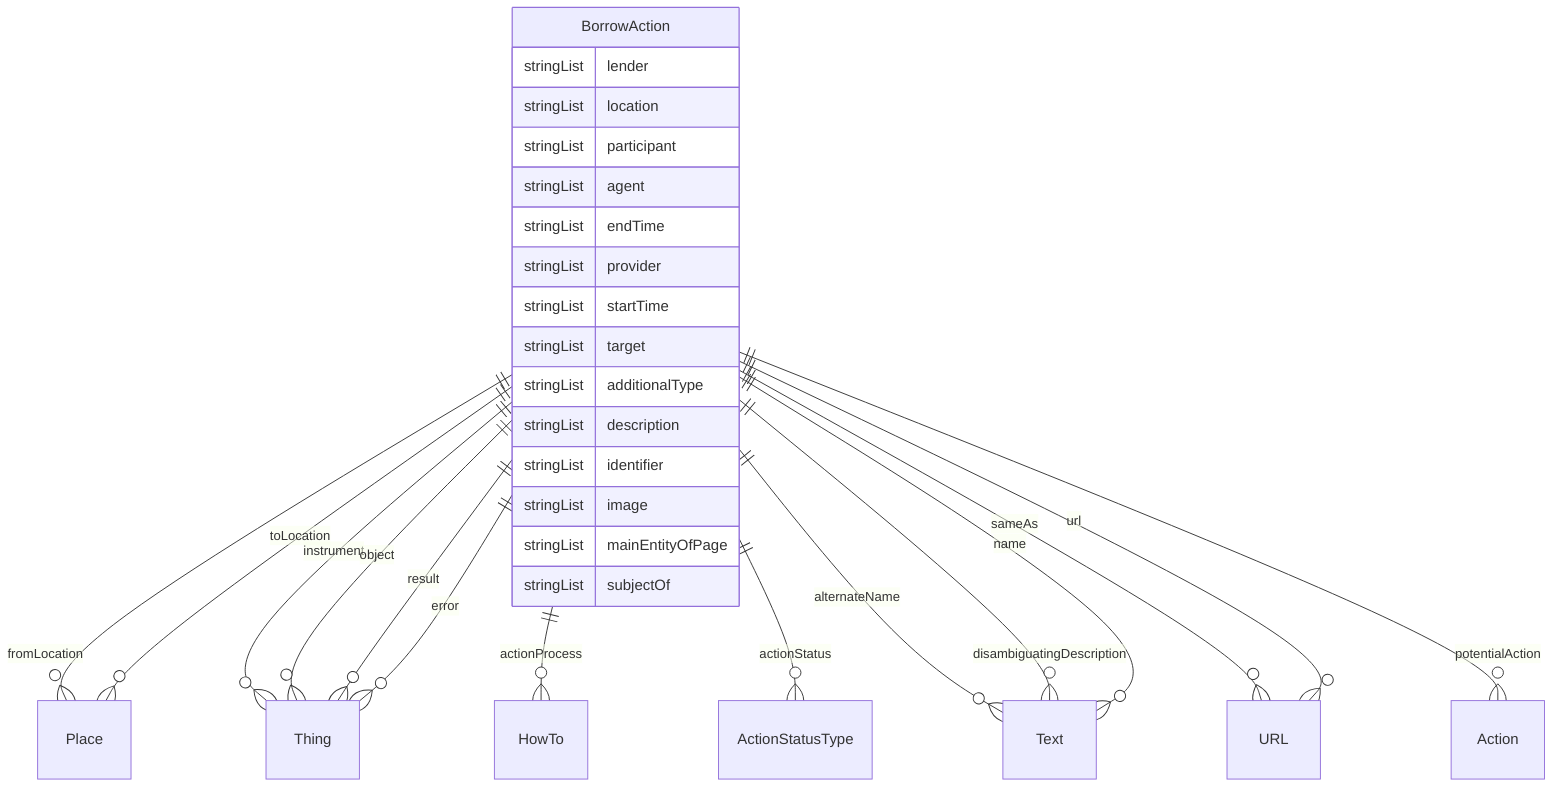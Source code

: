 erDiagram
BorrowAction {
    stringList lender  
    stringList location  
    stringList participant  
    stringList agent  
    stringList endTime  
    stringList provider  
    stringList startTime  
    stringList target  
    stringList additionalType  
    stringList description  
    stringList identifier  
    stringList image  
    stringList mainEntityOfPage  
    stringList subjectOf  
}

BorrowAction ||--}o Place : "fromLocation"
BorrowAction ||--}o Place : "toLocation"
BorrowAction ||--}o Thing : "instrument"
BorrowAction ||--}o Thing : "object"
BorrowAction ||--}o Thing : "result"
BorrowAction ||--}o HowTo : "actionProcess"
BorrowAction ||--}o ActionStatusType : "actionStatus"
BorrowAction ||--}o Thing : "error"
BorrowAction ||--}o Text : "alternateName"
BorrowAction ||--}o Text : "disambiguatingDescription"
BorrowAction ||--}o Text : "name"
BorrowAction ||--}o URL : "sameAs"
BorrowAction ||--}o Action : "potentialAction"
BorrowAction ||--}o URL : "url"